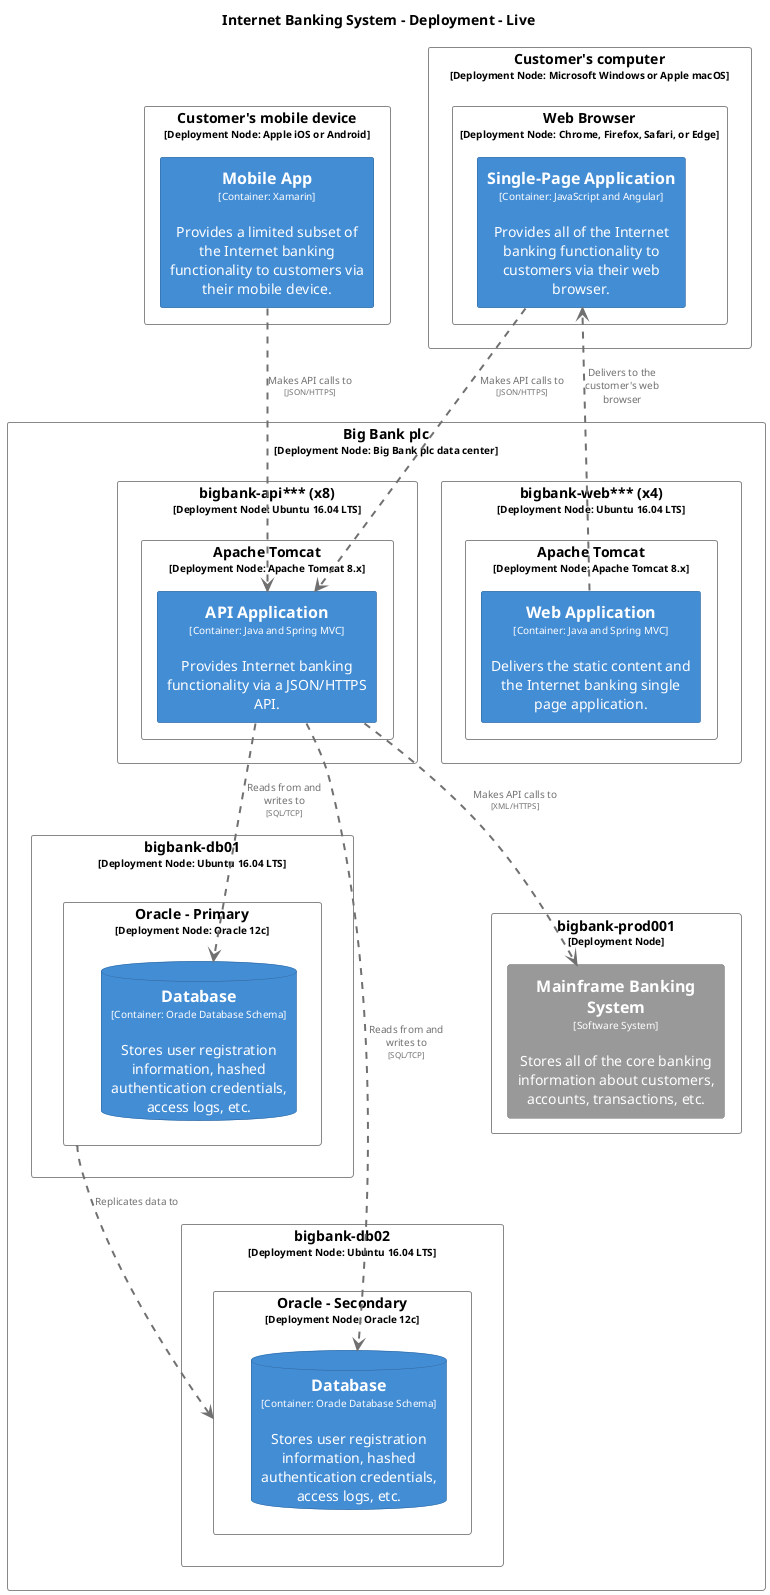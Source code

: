 @startuml
set separator none
title Internet Banking System - Deployment - Live

top to bottom direction
skinparam ranksep 60
skinparam nodesep 30

skinparam {
  arrowFontSize 10
  defaultTextAlignment center
  wrapWidth 200
  maxMessageSize 100
}

hide stereotype

skinparam rectangle<<Live.BigBankplc.bigbankapi.ApacheTomcat.APIApplication_1>> {
  BackgroundColor #438dd5
  FontColor #ffffff
  BorderColor #2e6295
  shadowing false
}
skinparam rectangle<<Live.BigBankplc.bigbankweb.ApacheTomcat>> {
  BackgroundColor #ffffff
  FontColor #000000
  BorderColor #888888
  shadowing false
}
skinparam rectangle<<Live.BigBankplc.bigbankapi.ApacheTomcat>> {
  BackgroundColor #ffffff
  FontColor #000000
  BorderColor #888888
  shadowing false
}
skinparam rectangle<<Live.BigBankplc>> {
  BackgroundColor #ffffff
  FontColor #000000
  BorderColor #888888
  shadowing false
}
skinparam rectangle<<Live.Customerscomputer>> {
  BackgroundColor #ffffff
  FontColor #000000
  BorderColor #888888
  shadowing false
}
skinparam rectangle<<Live.Customersmobiledevice>> {
  BackgroundColor #ffffff
  FontColor #000000
  BorderColor #888888
  shadowing false
}
skinparam database<<Live.BigBankplc.bigbankdb01.OraclePrimary.Database_1>> {
  BackgroundColor #438dd5
  FontColor #ffffff
  BorderColor #2e6295
  shadowing false
}
skinparam database<<Live.BigBankplc.bigbankdb02.OracleSecondary.Database_1>> {
  BackgroundColor #438dd5
  FontColor #ffffff
  BorderColor #2e6295
  shadowing false
}
skinparam rectangle<<Live.BigBankplc.bigbankprod001.MainframeBankingSystem_1>> {
  BackgroundColor #999999
  FontColor #ffffff
  BorderColor #6b6b6b
  shadowing false
}
skinparam rectangle<<Live.Customersmobiledevice.MobileApp_1>> {
  BackgroundColor #438dd5
  FontColor #ffffff
  BorderColor #2e6295
  shadowing false
}
skinparam rectangle<<Live.BigBankplc.bigbankdb01.OraclePrimary>> {
  BackgroundColor #ffffff
  FontColor #000000
  BorderColor #888888
  shadowing false
}
skinparam rectangle<<Live.BigBankplc.bigbankdb02.OracleSecondary>> {
  BackgroundColor #ffffff
  FontColor #000000
  BorderColor #888888
  shadowing false
}
skinparam rectangle<<Live.Customerscomputer.WebBrowser.SinglePageApplication_1>> {
  BackgroundColor #438dd5
  FontColor #ffffff
  BorderColor #2e6295
  shadowing false
}
skinparam rectangle<<Live.BigBankplc.bigbankweb.ApacheTomcat.WebApplication_1>> {
  BackgroundColor #438dd5
  FontColor #ffffff
  BorderColor #2e6295
  shadowing false
}
skinparam rectangle<<Live.Customerscomputer.WebBrowser>> {
  BackgroundColor #ffffff
  FontColor #000000
  BorderColor #888888
  shadowing false
}
skinparam rectangle<<Live.BigBankplc.bigbankapi>> {
  BackgroundColor #ffffff
  FontColor #000000
  BorderColor #888888
  shadowing false
}
skinparam rectangle<<Live.BigBankplc.bigbankdb01>> {
  BackgroundColor #ffffff
  FontColor #000000
  BorderColor #888888
  shadowing false
}
skinparam rectangle<<Live.BigBankplc.bigbankdb02>> {
  BackgroundColor #ffffff
  FontColor #000000
  BorderColor #888888
  shadowing false
}
skinparam rectangle<<Live.BigBankplc.bigbankprod001>> {
  BackgroundColor #ffffff
  FontColor #000000
  BorderColor #888888
  shadowing false
}
skinparam rectangle<<Live.BigBankplc.bigbankweb>> {
  BackgroundColor #ffffff
  FontColor #000000
  BorderColor #888888
  shadowing false
}

rectangle "Customer's mobile device\n<size:10>[Deployment Node: Apple iOS or Android]</size>" <<Live.Customersmobiledevice>> as Live.Customersmobiledevice {
  rectangle "==Mobile App\n<size:10>[Container: Xamarin]</size>\n\nProvides a limited subset of the Internet banking functionality to customers via their mobile device." <<Live.Customersmobiledevice.MobileApp_1>> as Live.Customersmobiledevice.MobileApp_1
}

rectangle "Customer's computer\n<size:10>[Deployment Node: Microsoft Windows or Apple macOS]</size>" <<Live.Customerscomputer>> as Live.Customerscomputer {
  rectangle "Web Browser\n<size:10>[Deployment Node: Chrome, Firefox, Safari, or Edge]</size>" <<Live.Customerscomputer.WebBrowser>> as Live.Customerscomputer.WebBrowser {
    rectangle "==Single-Page Application\n<size:10>[Container: JavaScript and Angular]</size>\n\nProvides all of the Internet banking functionality to customers via their web browser." <<Live.Customerscomputer.WebBrowser.SinglePageApplication_1>> as Live.Customerscomputer.WebBrowser.SinglePageApplication_1
  }

}

rectangle "Big Bank plc\n<size:10>[Deployment Node: Big Bank plc data center]</size>" <<Live.BigBankplc>> as Live.BigBankplc {
  rectangle "bigbank-web*** (x4)\n<size:10>[Deployment Node: Ubuntu 16.04 LTS]</size>" <<Live.BigBankplc.bigbankweb>> as Live.BigBankplc.bigbankweb {
    rectangle "Apache Tomcat\n<size:10>[Deployment Node: Apache Tomcat 8.x]</size>" <<Live.BigBankplc.bigbankweb.ApacheTomcat>> as Live.BigBankplc.bigbankweb.ApacheTomcat {
      rectangle "==Web Application\n<size:10>[Container: Java and Spring MVC]</size>\n\nDelivers the static content and the Internet banking single page application." <<Live.BigBankplc.bigbankweb.ApacheTomcat.WebApplication_1>> as Live.BigBankplc.bigbankweb.ApacheTomcat.WebApplication_1
    }

  }

  rectangle "bigbank-api*** (x8)\n<size:10>[Deployment Node: Ubuntu 16.04 LTS]</size>" <<Live.BigBankplc.bigbankapi>> as Live.BigBankplc.bigbankapi {
    rectangle "Apache Tomcat\n<size:10>[Deployment Node: Apache Tomcat 8.x]</size>" <<Live.BigBankplc.bigbankapi.ApacheTomcat>> as Live.BigBankplc.bigbankapi.ApacheTomcat {
      rectangle "==API Application\n<size:10>[Container: Java and Spring MVC]</size>\n\nProvides Internet banking functionality via a JSON/HTTPS API." <<Live.BigBankplc.bigbankapi.ApacheTomcat.APIApplication_1>> as Live.BigBankplc.bigbankapi.ApacheTomcat.APIApplication_1
    }

  }

  rectangle "bigbank-db01\n<size:10>[Deployment Node: Ubuntu 16.04 LTS]</size>" <<Live.BigBankplc.bigbankdb01>> as Live.BigBankplc.bigbankdb01 {
    rectangle "Oracle - Primary\n<size:10>[Deployment Node: Oracle 12c]</size>" <<Live.BigBankplc.bigbankdb01.OraclePrimary>> as Live.BigBankplc.bigbankdb01.OraclePrimary {
      database "==Database\n<size:10>[Container: Oracle Database Schema]</size>\n\nStores user registration information, hashed authentication credentials, access logs, etc." <<Live.BigBankplc.bigbankdb01.OraclePrimary.Database_1>> as Live.BigBankplc.bigbankdb01.OraclePrimary.Database_1
    }

  }

  rectangle "bigbank-db02\n<size:10>[Deployment Node: Ubuntu 16.04 LTS]</size>" <<Live.BigBankplc.bigbankdb02>> as Live.BigBankplc.bigbankdb02 {
    rectangle "Oracle - Secondary\n<size:10>[Deployment Node: Oracle 12c]</size>" <<Live.BigBankplc.bigbankdb02.OracleSecondary>> as Live.BigBankplc.bigbankdb02.OracleSecondary {
      database "==Database\n<size:10>[Container: Oracle Database Schema]</size>\n\nStores user registration information, hashed authentication credentials, access logs, etc." <<Live.BigBankplc.bigbankdb02.OracleSecondary.Database_1>> as Live.BigBankplc.bigbankdb02.OracleSecondary.Database_1
    }

  }

  rectangle "bigbank-prod001\n<size:10>[Deployment Node]</size>" <<Live.BigBankplc.bigbankprod001>> as Live.BigBankplc.bigbankprod001 {
    rectangle "==Mainframe Banking System\n<size:10>[Software System]</size>\n\nStores all of the core banking information about customers, accounts, transactions, etc." <<Live.BigBankplc.bigbankprod001.MainframeBankingSystem_1>> as Live.BigBankplc.bigbankprod001.MainframeBankingSystem_1
  }

}

Live.BigBankplc.bigbankweb.ApacheTomcat.WebApplication_1 .[#707070,thickness=2].> Live.Customerscomputer.WebBrowser.SinglePageApplication_1 : "<color:#707070>Delivers to the customer's web browser"
Live.Customersmobiledevice.MobileApp_1 .[#707070,thickness=2].> Live.BigBankplc.bigbankapi.ApacheTomcat.APIApplication_1 : "<color:#707070>Makes API calls to\n<color:#707070><size:8>[JSON/HTTPS]</size>"
Live.Customerscomputer.WebBrowser.SinglePageApplication_1 .[#707070,thickness=2].> Live.BigBankplc.bigbankapi.ApacheTomcat.APIApplication_1 : "<color:#707070>Makes API calls to\n<color:#707070><size:8>[JSON/HTTPS]</size>"
Live.BigBankplc.bigbankapi.ApacheTomcat.APIApplication_1 .[#707070,thickness=2].> Live.BigBankplc.bigbankdb01.OraclePrimary.Database_1 : "<color:#707070>Reads from and writes to\n<color:#707070><size:8>[SQL/TCP]</size>"
Live.BigBankplc.bigbankapi.ApacheTomcat.APIApplication_1 .[#707070,thickness=2].> Live.BigBankplc.bigbankdb02.OracleSecondary.Database_1 : "<color:#707070>Reads from and writes to\n<color:#707070><size:8>[SQL/TCP]</size>"
Live.BigBankplc.bigbankapi.ApacheTomcat.APIApplication_1 .[#707070,thickness=2].> Live.BigBankplc.bigbankprod001.MainframeBankingSystem_1 : "<color:#707070>Makes API calls to\n<color:#707070><size:8>[XML/HTTPS]</size>"
Live.BigBankplc.bigbankdb01.OraclePrimary .[#707070,thickness=2].> Live.BigBankplc.bigbankdb02.OracleSecondary : "<color:#707070>Replicates data to"
@enduml